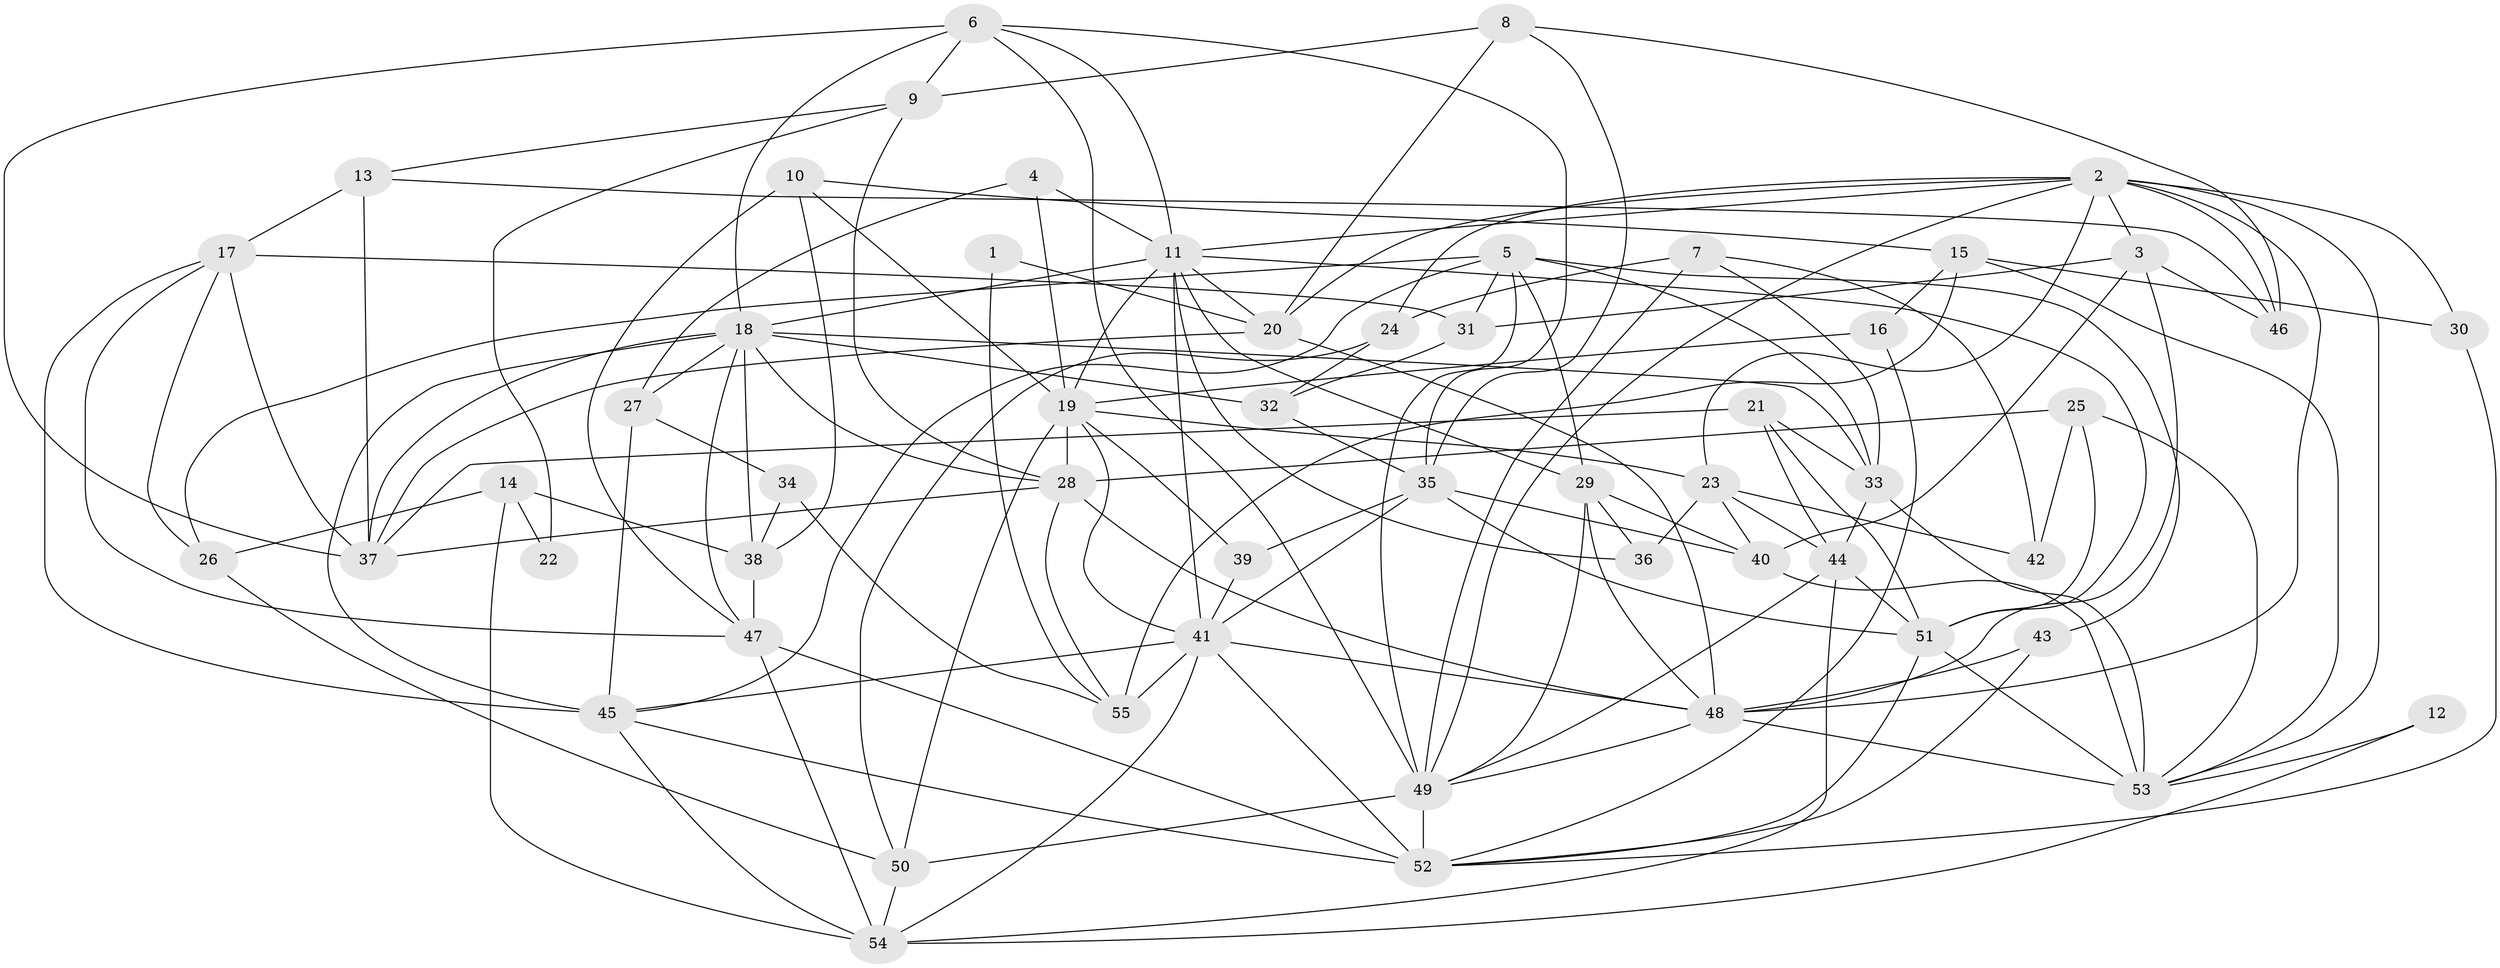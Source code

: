 // original degree distribution, {3: 0.22727272727272727, 4: 0.22727272727272727, 5: 0.23636363636363636, 2: 0.18181818181818182, 6: 0.08181818181818182, 8: 0.01818181818181818, 7: 0.00909090909090909, 9: 0.01818181818181818}
// Generated by graph-tools (version 1.1) at 2025/02/03/09/25 03:02:06]
// undirected, 55 vertices, 148 edges
graph export_dot {
graph [start="1"]
  node [color=gray90,style=filled];
  1;
  2;
  3;
  4;
  5;
  6;
  7;
  8;
  9;
  10;
  11;
  12;
  13;
  14;
  15;
  16;
  17;
  18;
  19;
  20;
  21;
  22;
  23;
  24;
  25;
  26;
  27;
  28;
  29;
  30;
  31;
  32;
  33;
  34;
  35;
  36;
  37;
  38;
  39;
  40;
  41;
  42;
  43;
  44;
  45;
  46;
  47;
  48;
  49;
  50;
  51;
  52;
  53;
  54;
  55;
  1 -- 20 [weight=1.0];
  1 -- 55 [weight=1.0];
  2 -- 3 [weight=1.0];
  2 -- 11 [weight=1.0];
  2 -- 20 [weight=1.0];
  2 -- 23 [weight=1.0];
  2 -- 24 [weight=1.0];
  2 -- 30 [weight=1.0];
  2 -- 46 [weight=1.0];
  2 -- 48 [weight=1.0];
  2 -- 49 [weight=1.0];
  2 -- 53 [weight=1.0];
  3 -- 31 [weight=2.0];
  3 -- 40 [weight=1.0];
  3 -- 46 [weight=1.0];
  3 -- 48 [weight=1.0];
  4 -- 11 [weight=1.0];
  4 -- 19 [weight=1.0];
  4 -- 27 [weight=1.0];
  5 -- 26 [weight=1.0];
  5 -- 29 [weight=1.0];
  5 -- 31 [weight=1.0];
  5 -- 33 [weight=1.0];
  5 -- 43 [weight=2.0];
  5 -- 45 [weight=1.0];
  5 -- 49 [weight=1.0];
  6 -- 9 [weight=2.0];
  6 -- 11 [weight=1.0];
  6 -- 18 [weight=1.0];
  6 -- 35 [weight=1.0];
  6 -- 37 [weight=1.0];
  6 -- 49 [weight=2.0];
  7 -- 24 [weight=1.0];
  7 -- 33 [weight=1.0];
  7 -- 42 [weight=1.0];
  7 -- 49 [weight=1.0];
  8 -- 9 [weight=1.0];
  8 -- 20 [weight=1.0];
  8 -- 35 [weight=1.0];
  8 -- 46 [weight=1.0];
  9 -- 13 [weight=1.0];
  9 -- 22 [weight=1.0];
  9 -- 28 [weight=1.0];
  10 -- 15 [weight=1.0];
  10 -- 19 [weight=1.0];
  10 -- 38 [weight=1.0];
  10 -- 47 [weight=1.0];
  11 -- 18 [weight=1.0];
  11 -- 19 [weight=1.0];
  11 -- 20 [weight=1.0];
  11 -- 29 [weight=1.0];
  11 -- 36 [weight=1.0];
  11 -- 41 [weight=1.0];
  11 -- 51 [weight=2.0];
  12 -- 53 [weight=1.0];
  12 -- 54 [weight=1.0];
  13 -- 17 [weight=1.0];
  13 -- 37 [weight=1.0];
  13 -- 46 [weight=1.0];
  14 -- 22 [weight=1.0];
  14 -- 26 [weight=1.0];
  14 -- 38 [weight=1.0];
  14 -- 54 [weight=2.0];
  15 -- 16 [weight=1.0];
  15 -- 30 [weight=1.0];
  15 -- 53 [weight=1.0];
  15 -- 55 [weight=1.0];
  16 -- 19 [weight=1.0];
  16 -- 52 [weight=1.0];
  17 -- 26 [weight=1.0];
  17 -- 31 [weight=2.0];
  17 -- 37 [weight=1.0];
  17 -- 45 [weight=1.0];
  17 -- 47 [weight=1.0];
  18 -- 27 [weight=1.0];
  18 -- 28 [weight=1.0];
  18 -- 32 [weight=1.0];
  18 -- 33 [weight=1.0];
  18 -- 37 [weight=2.0];
  18 -- 38 [weight=1.0];
  18 -- 45 [weight=1.0];
  18 -- 47 [weight=1.0];
  19 -- 23 [weight=1.0];
  19 -- 28 [weight=1.0];
  19 -- 39 [weight=1.0];
  19 -- 41 [weight=1.0];
  19 -- 50 [weight=1.0];
  20 -- 37 [weight=1.0];
  20 -- 48 [weight=1.0];
  21 -- 33 [weight=1.0];
  21 -- 37 [weight=1.0];
  21 -- 44 [weight=1.0];
  21 -- 51 [weight=1.0];
  23 -- 36 [weight=1.0];
  23 -- 40 [weight=1.0];
  23 -- 42 [weight=1.0];
  23 -- 44 [weight=1.0];
  24 -- 32 [weight=1.0];
  24 -- 50 [weight=1.0];
  25 -- 28 [weight=1.0];
  25 -- 42 [weight=1.0];
  25 -- 51 [weight=1.0];
  25 -- 53 [weight=1.0];
  26 -- 50 [weight=1.0];
  27 -- 34 [weight=1.0];
  27 -- 45 [weight=1.0];
  28 -- 37 [weight=1.0];
  28 -- 48 [weight=1.0];
  28 -- 55 [weight=1.0];
  29 -- 36 [weight=1.0];
  29 -- 40 [weight=1.0];
  29 -- 48 [weight=1.0];
  29 -- 49 [weight=1.0];
  30 -- 52 [weight=1.0];
  31 -- 32 [weight=1.0];
  32 -- 35 [weight=1.0];
  33 -- 44 [weight=1.0];
  33 -- 53 [weight=2.0];
  34 -- 38 [weight=1.0];
  34 -- 55 [weight=1.0];
  35 -- 39 [weight=2.0];
  35 -- 40 [weight=1.0];
  35 -- 41 [weight=1.0];
  35 -- 51 [weight=1.0];
  38 -- 47 [weight=1.0];
  39 -- 41 [weight=1.0];
  40 -- 53 [weight=1.0];
  41 -- 45 [weight=1.0];
  41 -- 48 [weight=1.0];
  41 -- 52 [weight=1.0];
  41 -- 54 [weight=1.0];
  41 -- 55 [weight=1.0];
  43 -- 48 [weight=1.0];
  43 -- 52 [weight=1.0];
  44 -- 49 [weight=1.0];
  44 -- 51 [weight=1.0];
  44 -- 54 [weight=1.0];
  45 -- 52 [weight=1.0];
  45 -- 54 [weight=1.0];
  47 -- 52 [weight=2.0];
  47 -- 54 [weight=1.0];
  48 -- 49 [weight=1.0];
  48 -- 53 [weight=2.0];
  49 -- 50 [weight=2.0];
  49 -- 52 [weight=1.0];
  50 -- 54 [weight=1.0];
  51 -- 52 [weight=1.0];
  51 -- 53 [weight=2.0];
}
